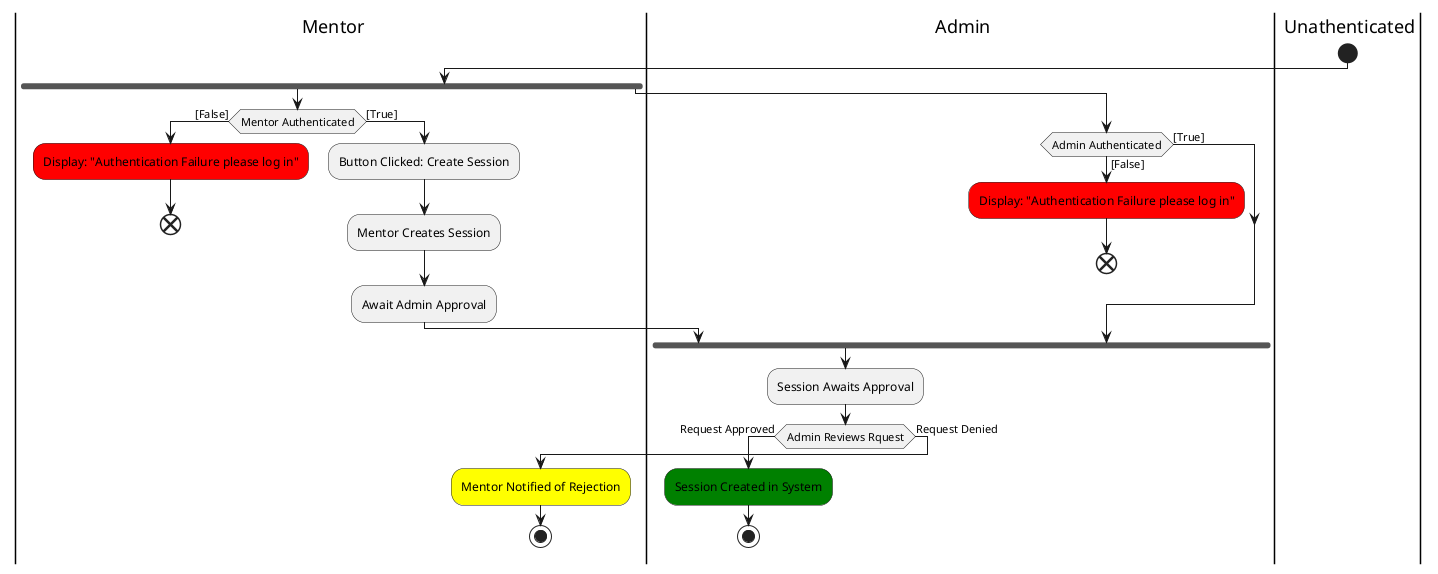 @startuml CreateSession
|S1| Mentor
|S2| Admin
|S3| Unathenticated

start
|S1|
fork
if(Mentor Authenticated) then ([False])
#red:Display: "Authentication Failure please log in";
end
else([True])
:Button Clicked: Create Session;
:Mentor Creates Session;
:Await Admin Approval;
endif


|S2|
fork again
if(Admin Authenticated) then ([False])
#red:Display: "Authentication Failure please log in";
end
else([True])
endif
end fork
:Session Awaits Approval;
if (Admin Reviews Rquest) then (Request Approved)
#Green :Session Created in System;
stop
else (Request Denied)
|S1|
#yellow :Mentor Notified of Rejection;
stop
@enduml
